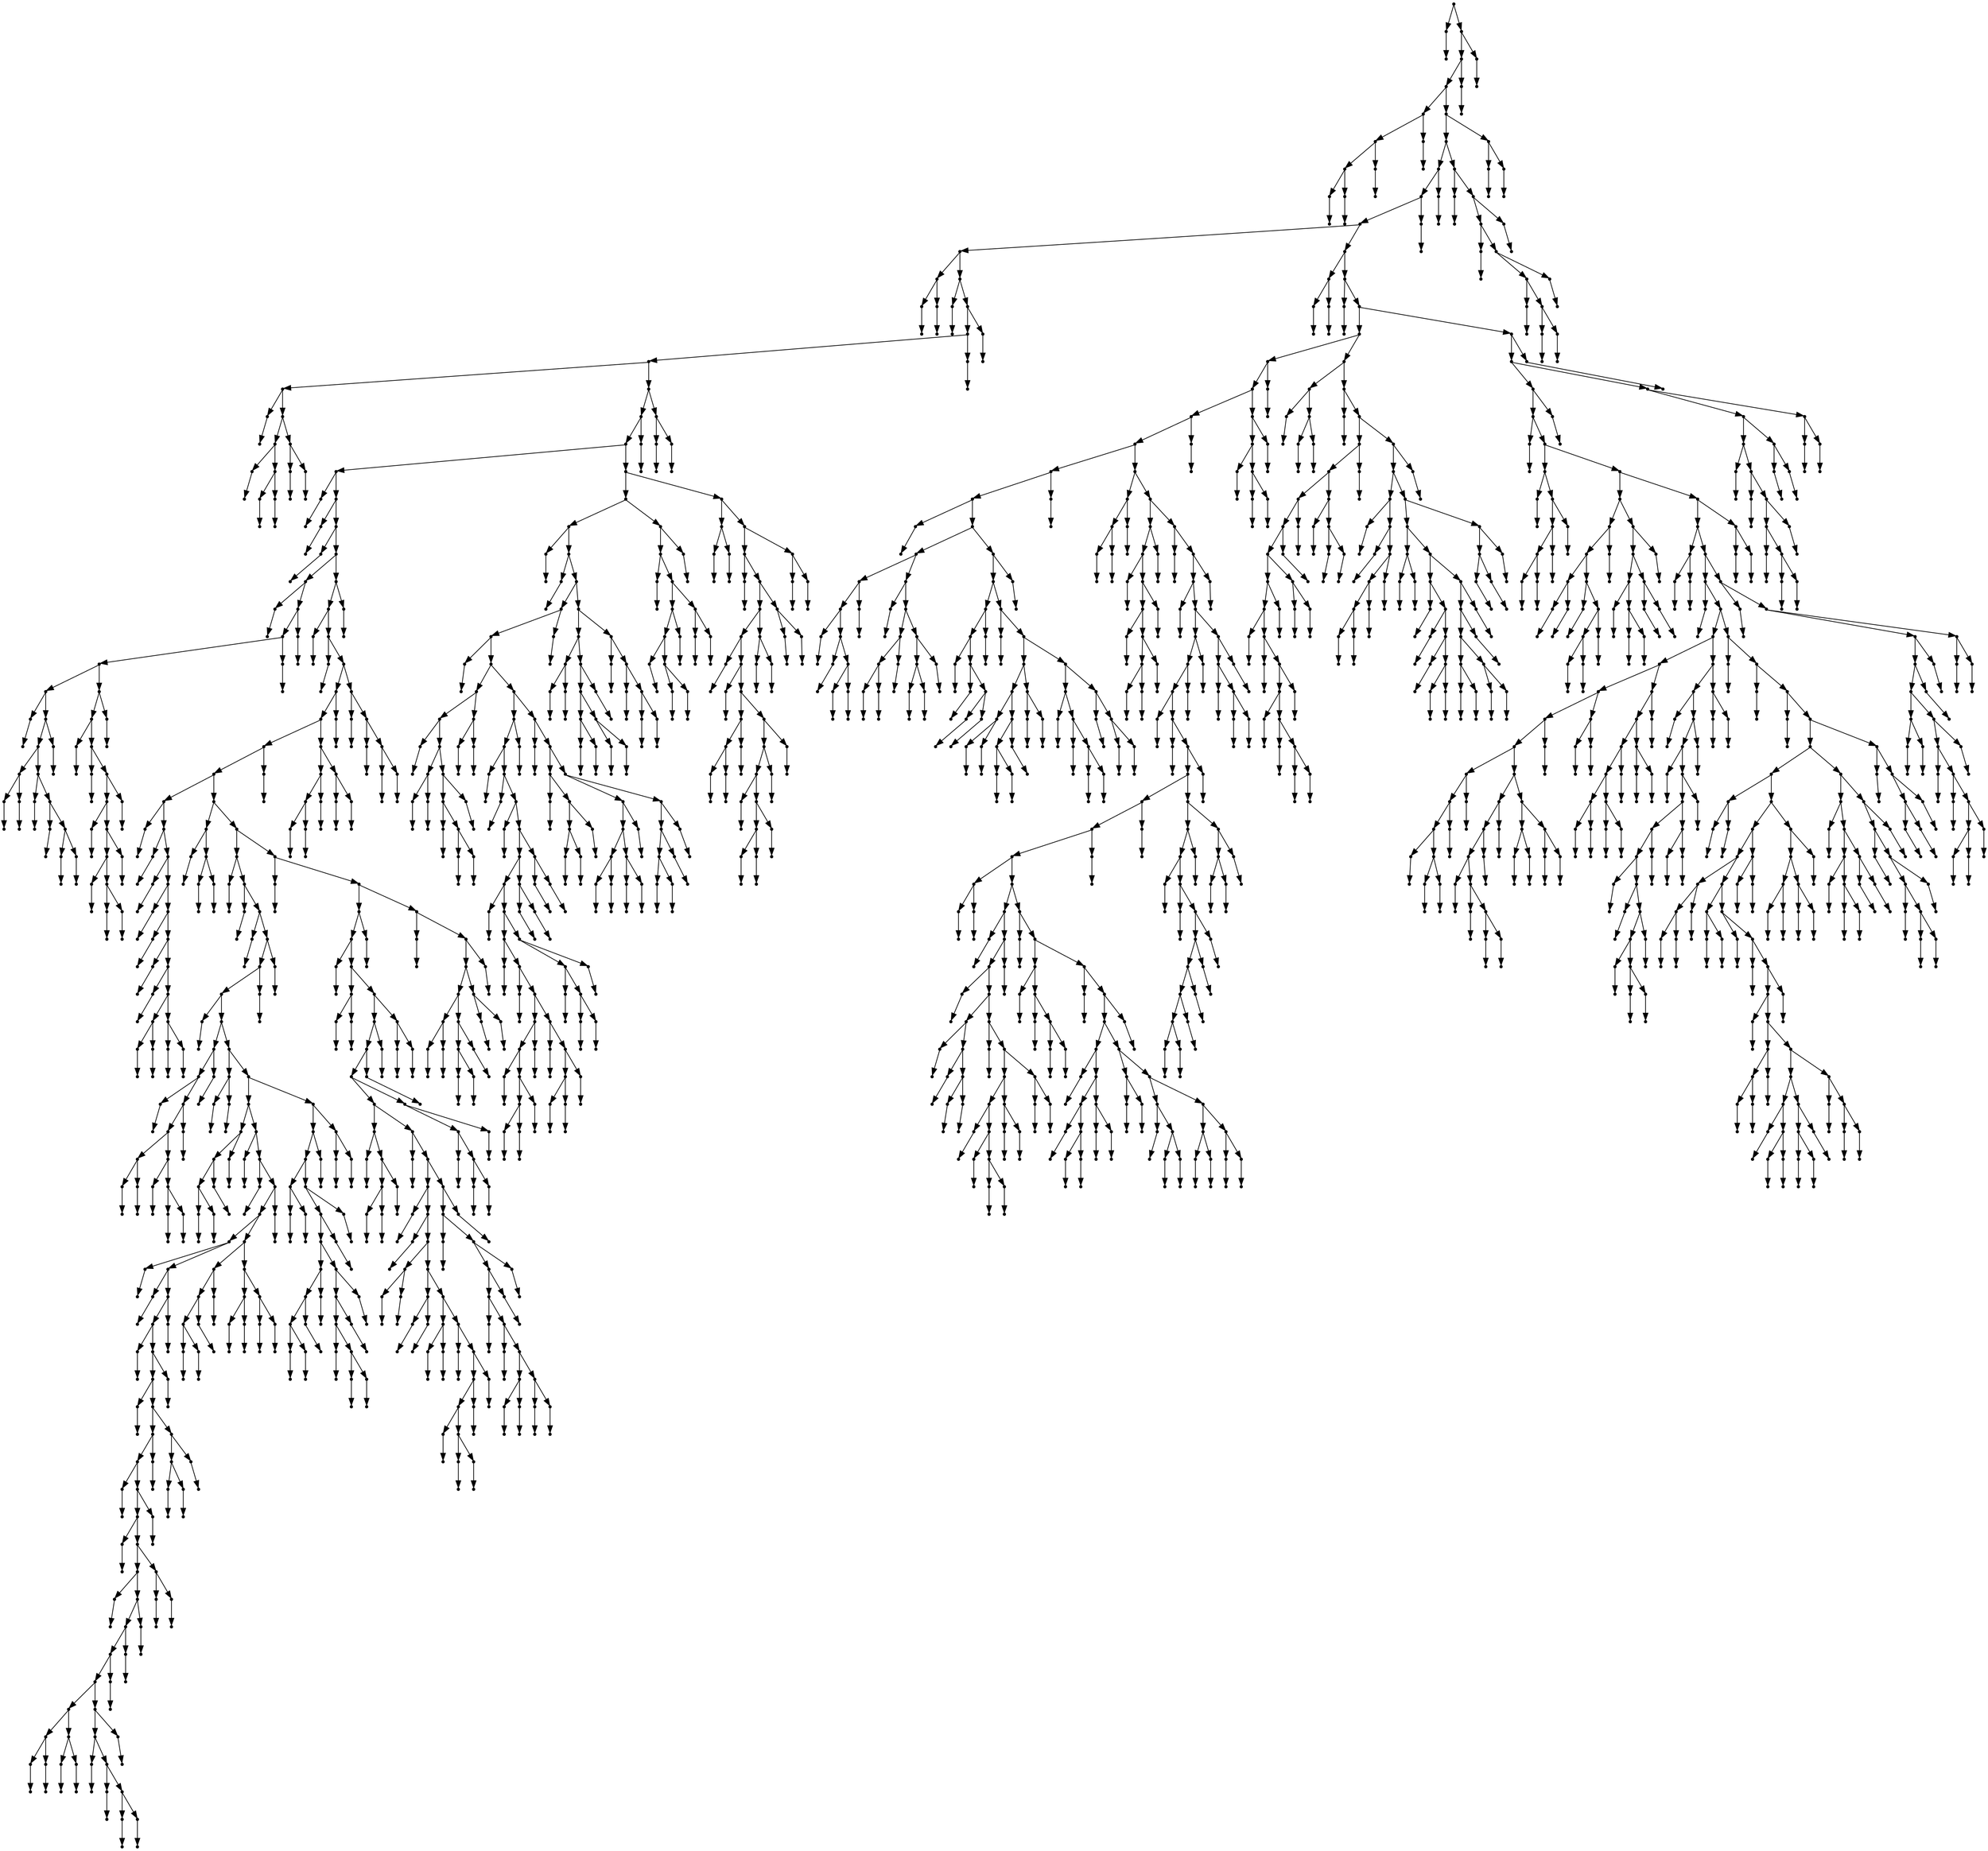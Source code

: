 digraph {
  1801 [shape=point];
  1 [shape=point];
  0 [shape=point];
  1800 [shape=point];
  1797 [shape=point];
  1794 [shape=point];
  12 [shape=point];
  9 [shape=point];
  6 [shape=point];
  3 [shape=point];
  2 [shape=point];
  5 [shape=point];
  4 [shape=point];
  8 [shape=point];
  7 [shape=point];
  11 [shape=point];
  10 [shape=point];
  1793 [shape=point];
  1787 [shape=point];
  1766 [shape=point];
  1763 [shape=point];
  1760 [shape=point];
  854 [shape=point];
  17 [shape=point];
  14 [shape=point];
  13 [shape=point];
  16 [shape=point];
  15 [shape=point];
  853 [shape=point];
  19 [shape=point];
  18 [shape=point];
  852 [shape=point];
  849 [shape=point];
  846 [shape=point];
  36 [shape=point];
  21 [shape=point];
  20 [shape=point];
  35 [shape=point];
  29 [shape=point];
  23 [shape=point];
  22 [shape=point];
  28 [shape=point];
  25 [shape=point];
  24 [shape=point];
  27 [shape=point];
  26 [shape=point];
  34 [shape=point];
  31 [shape=point];
  30 [shape=point];
  33 [shape=point];
  32 [shape=point];
  845 [shape=point];
  839 [shape=point];
  836 [shape=point];
  566 [shape=point];
  38 [shape=point];
  37 [shape=point];
  565 [shape=point];
  40 [shape=point];
  39 [shape=point];
  564 [shape=point];
  42 [shape=point];
  41 [shape=point];
  563 [shape=point];
  101 [shape=point];
  44 [shape=point];
  43 [shape=point];
  100 [shape=point];
  97 [shape=point];
  94 [shape=point];
  67 [shape=point];
  46 [shape=point];
  45 [shape=point];
  66 [shape=point];
  63 [shape=point];
  51 [shape=point];
  48 [shape=point];
  47 [shape=point];
  50 [shape=point];
  49 [shape=point];
  62 [shape=point];
  53 [shape=point];
  52 [shape=point];
  61 [shape=point];
  55 [shape=point];
  54 [shape=point];
  60 [shape=point];
  57 [shape=point];
  56 [shape=point];
  59 [shape=point];
  58 [shape=point];
  65 [shape=point];
  64 [shape=point];
  93 [shape=point];
  90 [shape=point];
  69 [shape=point];
  68 [shape=point];
  89 [shape=point];
  71 [shape=point];
  70 [shape=point];
  88 [shape=point];
  85 [shape=point];
  73 [shape=point];
  72 [shape=point];
  84 [shape=point];
  81 [shape=point];
  75 [shape=point];
  74 [shape=point];
  80 [shape=point];
  77 [shape=point];
  76 [shape=point];
  79 [shape=point];
  78 [shape=point];
  83 [shape=point];
  82 [shape=point];
  87 [shape=point];
  86 [shape=point];
  92 [shape=point];
  91 [shape=point];
  96 [shape=point];
  95 [shape=point];
  99 [shape=point];
  98 [shape=point];
  562 [shape=point];
  559 [shape=point];
  103 [shape=point];
  102 [shape=point];
  558 [shape=point];
  105 [shape=point];
  104 [shape=point];
  557 [shape=point];
  545 [shape=point];
  542 [shape=point];
  527 [shape=point];
  524 [shape=point];
  137 [shape=point];
  107 [shape=point];
  106 [shape=point];
  136 [shape=point];
  109 [shape=point];
  108 [shape=point];
  135 [shape=point];
  111 [shape=point];
  110 [shape=point];
  134 [shape=point];
  113 [shape=point];
  112 [shape=point];
  133 [shape=point];
  115 [shape=point];
  114 [shape=point];
  132 [shape=point];
  117 [shape=point];
  116 [shape=point];
  131 [shape=point];
  119 [shape=point];
  118 [shape=point];
  130 [shape=point];
  124 [shape=point];
  121 [shape=point];
  120 [shape=point];
  123 [shape=point];
  122 [shape=point];
  129 [shape=point];
  126 [shape=point];
  125 [shape=point];
  128 [shape=point];
  127 [shape=point];
  523 [shape=point];
  145 [shape=point];
  139 [shape=point];
  138 [shape=point];
  144 [shape=point];
  141 [shape=point];
  140 [shape=point];
  143 [shape=point];
  142 [shape=point];
  522 [shape=point];
  369 [shape=point];
  147 [shape=point];
  146 [shape=point];
  368 [shape=point];
  149 [shape=point];
  148 [shape=point];
  367 [shape=point];
  151 [shape=point];
  150 [shape=point];
  366 [shape=point];
  363 [shape=point];
  360 [shape=point];
  153 [shape=point];
  152 [shape=point];
  359 [shape=point];
  176 [shape=point];
  173 [shape=point];
  155 [shape=point];
  154 [shape=point];
  172 [shape=point];
  169 [shape=point];
  160 [shape=point];
  157 [shape=point];
  156 [shape=point];
  159 [shape=point];
  158 [shape=point];
  168 [shape=point];
  162 [shape=point];
  161 [shape=point];
  167 [shape=point];
  164 [shape=point];
  163 [shape=point];
  166 [shape=point];
  165 [shape=point];
  171 [shape=point];
  170 [shape=point];
  175 [shape=point];
  174 [shape=point];
  358 [shape=point];
  181 [shape=point];
  178 [shape=point];
  177 [shape=point];
  180 [shape=point];
  179 [shape=point];
  357 [shape=point];
  309 [shape=point];
  192 [shape=point];
  189 [shape=point];
  186 [shape=point];
  183 [shape=point];
  182 [shape=point];
  185 [shape=point];
  184 [shape=point];
  188 [shape=point];
  187 [shape=point];
  191 [shape=point];
  190 [shape=point];
  308 [shape=point];
  194 [shape=point];
  193 [shape=point];
  307 [shape=point];
  196 [shape=point];
  195 [shape=point];
  306 [shape=point];
  303 [shape=point];
  279 [shape=point];
  198 [shape=point];
  197 [shape=point];
  278 [shape=point];
  200 [shape=point];
  199 [shape=point];
  277 [shape=point];
  274 [shape=point];
  202 [shape=point];
  201 [shape=point];
  273 [shape=point];
  270 [shape=point];
  204 [shape=point];
  203 [shape=point];
  269 [shape=point];
  260 [shape=point];
  257 [shape=point];
  206 [shape=point];
  205 [shape=point];
  256 [shape=point];
  253 [shape=point];
  208 [shape=point];
  207 [shape=point];
  252 [shape=point];
  246 [shape=point];
  210 [shape=point];
  209 [shape=point];
  245 [shape=point];
  242 [shape=point];
  239 [shape=point];
  236 [shape=point];
  221 [shape=point];
  215 [shape=point];
  212 [shape=point];
  211 [shape=point];
  214 [shape=point];
  213 [shape=point];
  220 [shape=point];
  217 [shape=point];
  216 [shape=point];
  219 [shape=point];
  218 [shape=point];
  235 [shape=point];
  232 [shape=point];
  223 [shape=point];
  222 [shape=point];
  231 [shape=point];
  225 [shape=point];
  224 [shape=point];
  230 [shape=point];
  227 [shape=point];
  226 [shape=point];
  229 [shape=point];
  228 [shape=point];
  234 [shape=point];
  233 [shape=point];
  238 [shape=point];
  237 [shape=point];
  241 [shape=point];
  240 [shape=point];
  244 [shape=point];
  243 [shape=point];
  251 [shape=point];
  248 [shape=point];
  247 [shape=point];
  250 [shape=point];
  249 [shape=point];
  255 [shape=point];
  254 [shape=point];
  259 [shape=point];
  258 [shape=point];
  268 [shape=point];
  265 [shape=point];
  262 [shape=point];
  261 [shape=point];
  264 [shape=point];
  263 [shape=point];
  267 [shape=point];
  266 [shape=point];
  272 [shape=point];
  271 [shape=point];
  276 [shape=point];
  275 [shape=point];
  302 [shape=point];
  290 [shape=point];
  287 [shape=point];
  284 [shape=point];
  281 [shape=point];
  280 [shape=point];
  283 [shape=point];
  282 [shape=point];
  286 [shape=point];
  285 [shape=point];
  289 [shape=point];
  288 [shape=point];
  301 [shape=point];
  295 [shape=point];
  292 [shape=point];
  291 [shape=point];
  294 [shape=point];
  293 [shape=point];
  300 [shape=point];
  297 [shape=point];
  296 [shape=point];
  299 [shape=point];
  298 [shape=point];
  305 [shape=point];
  304 [shape=point];
  356 [shape=point];
  350 [shape=point];
  347 [shape=point];
  314 [shape=point];
  311 [shape=point];
  310 [shape=point];
  313 [shape=point];
  312 [shape=point];
  346 [shape=point];
  343 [shape=point];
  340 [shape=point];
  325 [shape=point];
  322 [shape=point];
  319 [shape=point];
  316 [shape=point];
  315 [shape=point];
  318 [shape=point];
  317 [shape=point];
  321 [shape=point];
  320 [shape=point];
  324 [shape=point];
  323 [shape=point];
  339 [shape=point];
  336 [shape=point];
  333 [shape=point];
  327 [shape=point];
  326 [shape=point];
  332 [shape=point];
  329 [shape=point];
  328 [shape=point];
  331 [shape=point];
  330 [shape=point];
  335 [shape=point];
  334 [shape=point];
  338 [shape=point];
  337 [shape=point];
  342 [shape=point];
  341 [shape=point];
  345 [shape=point];
  344 [shape=point];
  349 [shape=point];
  348 [shape=point];
  355 [shape=point];
  352 [shape=point];
  351 [shape=point];
  354 [shape=point];
  353 [shape=point];
  362 [shape=point];
  361 [shape=point];
  365 [shape=point];
  364 [shape=point];
  521 [shape=point];
  371 [shape=point];
  370 [shape=point];
  520 [shape=point];
  493 [shape=point];
  490 [shape=point];
  373 [shape=point];
  372 [shape=point];
  489 [shape=point];
  378 [shape=point];
  375 [shape=point];
  374 [shape=point];
  377 [shape=point];
  376 [shape=point];
  488 [shape=point];
  482 [shape=point];
  479 [shape=point];
  476 [shape=point];
  464 [shape=point];
  389 [shape=point];
  380 [shape=point];
  379 [shape=point];
  388 [shape=point];
  385 [shape=point];
  382 [shape=point];
  381 [shape=point];
  384 [shape=point];
  383 [shape=point];
  387 [shape=point];
  386 [shape=point];
  463 [shape=point];
  391 [shape=point];
  390 [shape=point];
  462 [shape=point];
  432 [shape=point];
  393 [shape=point];
  392 [shape=point];
  431 [shape=point];
  395 [shape=point];
  394 [shape=point];
  430 [shape=point];
  400 [shape=point];
  397 [shape=point];
  396 [shape=point];
  399 [shape=point];
  398 [shape=point];
  429 [shape=point];
  405 [shape=point];
  402 [shape=point];
  401 [shape=point];
  404 [shape=point];
  403 [shape=point];
  428 [shape=point];
  410 [shape=point];
  407 [shape=point];
  406 [shape=point];
  409 [shape=point];
  408 [shape=point];
  427 [shape=point];
  412 [shape=point];
  411 [shape=point];
  426 [shape=point];
  423 [shape=point];
  420 [shape=point];
  414 [shape=point];
  413 [shape=point];
  419 [shape=point];
  416 [shape=point];
  415 [shape=point];
  418 [shape=point];
  417 [shape=point];
  422 [shape=point];
  421 [shape=point];
  425 [shape=point];
  424 [shape=point];
  461 [shape=point];
  458 [shape=point];
  434 [shape=point];
  433 [shape=point];
  457 [shape=point];
  454 [shape=point];
  451 [shape=point];
  436 [shape=point];
  435 [shape=point];
  450 [shape=point];
  438 [shape=point];
  437 [shape=point];
  449 [shape=point];
  443 [shape=point];
  440 [shape=point];
  439 [shape=point];
  442 [shape=point];
  441 [shape=point];
  448 [shape=point];
  445 [shape=point];
  444 [shape=point];
  447 [shape=point];
  446 [shape=point];
  453 [shape=point];
  452 [shape=point];
  456 [shape=point];
  455 [shape=point];
  460 [shape=point];
  459 [shape=point];
  475 [shape=point];
  472 [shape=point];
  466 [shape=point];
  465 [shape=point];
  471 [shape=point];
  468 [shape=point];
  467 [shape=point];
  470 [shape=point];
  469 [shape=point];
  474 [shape=point];
  473 [shape=point];
  478 [shape=point];
  477 [shape=point];
  481 [shape=point];
  480 [shape=point];
  487 [shape=point];
  484 [shape=point];
  483 [shape=point];
  486 [shape=point];
  485 [shape=point];
  492 [shape=point];
  491 [shape=point];
  519 [shape=point];
  495 [shape=point];
  494 [shape=point];
  518 [shape=point];
  515 [shape=point];
  509 [shape=point];
  500 [shape=point];
  497 [shape=point];
  496 [shape=point];
  499 [shape=point];
  498 [shape=point];
  508 [shape=point];
  505 [shape=point];
  502 [shape=point];
  501 [shape=point];
  504 [shape=point];
  503 [shape=point];
  507 [shape=point];
  506 [shape=point];
  514 [shape=point];
  511 [shape=point];
  510 [shape=point];
  513 [shape=point];
  512 [shape=point];
  517 [shape=point];
  516 [shape=point];
  526 [shape=point];
  525 [shape=point];
  541 [shape=point];
  535 [shape=point];
  532 [shape=point];
  529 [shape=point];
  528 [shape=point];
  531 [shape=point];
  530 [shape=point];
  534 [shape=point];
  533 [shape=point];
  540 [shape=point];
  537 [shape=point];
  536 [shape=point];
  539 [shape=point];
  538 [shape=point];
  544 [shape=point];
  543 [shape=point];
  556 [shape=point];
  547 [shape=point];
  546 [shape=point];
  555 [shape=point];
  549 [shape=point];
  548 [shape=point];
  554 [shape=point];
  551 [shape=point];
  550 [shape=point];
  553 [shape=point];
  552 [shape=point];
  561 [shape=point];
  560 [shape=point];
  835 [shape=point];
  775 [shape=point];
  751 [shape=point];
  568 [shape=point];
  567 [shape=point];
  750 [shape=point];
  570 [shape=point];
  569 [shape=point];
  749 [shape=point];
  716 [shape=point];
  713 [shape=point];
  572 [shape=point];
  571 [shape=point];
  712 [shape=point];
  598 [shape=point];
  592 [shape=point];
  574 [shape=point];
  573 [shape=point];
  591 [shape=point];
  579 [shape=point];
  576 [shape=point];
  575 [shape=point];
  578 [shape=point];
  577 [shape=point];
  590 [shape=point];
  587 [shape=point];
  581 [shape=point];
  580 [shape=point];
  586 [shape=point];
  583 [shape=point];
  582 [shape=point];
  585 [shape=point];
  584 [shape=point];
  589 [shape=point];
  588 [shape=point];
  597 [shape=point];
  594 [shape=point];
  593 [shape=point];
  596 [shape=point];
  595 [shape=point];
  711 [shape=point];
  669 [shape=point];
  666 [shape=point];
  600 [shape=point];
  599 [shape=point];
  665 [shape=point];
  602 [shape=point];
  601 [shape=point];
  664 [shape=point];
  604 [shape=point];
  603 [shape=point];
  663 [shape=point];
  657 [shape=point];
  651 [shape=point];
  606 [shape=point];
  605 [shape=point];
  650 [shape=point];
  638 [shape=point];
  608 [shape=point];
  607 [shape=point];
  637 [shape=point];
  610 [shape=point];
  609 [shape=point];
  636 [shape=point];
  624 [shape=point];
  621 [shape=point];
  612 [shape=point];
  611 [shape=point];
  620 [shape=point];
  617 [shape=point];
  614 [shape=point];
  613 [shape=point];
  616 [shape=point];
  615 [shape=point];
  619 [shape=point];
  618 [shape=point];
  623 [shape=point];
  622 [shape=point];
  635 [shape=point];
  626 [shape=point];
  625 [shape=point];
  634 [shape=point];
  631 [shape=point];
  628 [shape=point];
  627 [shape=point];
  630 [shape=point];
  629 [shape=point];
  633 [shape=point];
  632 [shape=point];
  649 [shape=point];
  646 [shape=point];
  640 [shape=point];
  639 [shape=point];
  645 [shape=point];
  642 [shape=point];
  641 [shape=point];
  644 [shape=point];
  643 [shape=point];
  648 [shape=point];
  647 [shape=point];
  656 [shape=point];
  653 [shape=point];
  652 [shape=point];
  655 [shape=point];
  654 [shape=point];
  662 [shape=point];
  659 [shape=point];
  658 [shape=point];
  661 [shape=point];
  660 [shape=point];
  668 [shape=point];
  667 [shape=point];
  710 [shape=point];
  671 [shape=point];
  670 [shape=point];
  709 [shape=point];
  682 [shape=point];
  673 [shape=point];
  672 [shape=point];
  681 [shape=point];
  678 [shape=point];
  675 [shape=point];
  674 [shape=point];
  677 [shape=point];
  676 [shape=point];
  680 [shape=point];
  679 [shape=point];
  708 [shape=point];
  696 [shape=point];
  693 [shape=point];
  687 [shape=point];
  684 [shape=point];
  683 [shape=point];
  686 [shape=point];
  685 [shape=point];
  692 [shape=point];
  689 [shape=point];
  688 [shape=point];
  691 [shape=point];
  690 [shape=point];
  695 [shape=point];
  694 [shape=point];
  707 [shape=point];
  704 [shape=point];
  701 [shape=point];
  698 [shape=point];
  697 [shape=point];
  700 [shape=point];
  699 [shape=point];
  703 [shape=point];
  702 [shape=point];
  706 [shape=point];
  705 [shape=point];
  715 [shape=point];
  714 [shape=point];
  748 [shape=point];
  736 [shape=point];
  721 [shape=point];
  718 [shape=point];
  717 [shape=point];
  720 [shape=point];
  719 [shape=point];
  735 [shape=point];
  732 [shape=point];
  726 [shape=point];
  723 [shape=point];
  722 [shape=point];
  725 [shape=point];
  724 [shape=point];
  731 [shape=point];
  728 [shape=point];
  727 [shape=point];
  730 [shape=point];
  729 [shape=point];
  734 [shape=point];
  733 [shape=point];
  747 [shape=point];
  738 [shape=point];
  737 [shape=point];
  746 [shape=point];
  740 [shape=point];
  739 [shape=point];
  745 [shape=point];
  742 [shape=point];
  741 [shape=point];
  744 [shape=point];
  743 [shape=point];
  774 [shape=point];
  771 [shape=point];
  753 [shape=point];
  752 [shape=point];
  770 [shape=point];
  764 [shape=point];
  761 [shape=point];
  755 [shape=point];
  754 [shape=point];
  760 [shape=point];
  757 [shape=point];
  756 [shape=point];
  759 [shape=point];
  758 [shape=point];
  763 [shape=point];
  762 [shape=point];
  769 [shape=point];
  766 [shape=point];
  765 [shape=point];
  768 [shape=point];
  767 [shape=point];
  773 [shape=point];
  772 [shape=point];
  834 [shape=point];
  780 [shape=point];
  777 [shape=point];
  776 [shape=point];
  779 [shape=point];
  778 [shape=point];
  833 [shape=point];
  827 [shape=point];
  782 [shape=point];
  781 [shape=point];
  826 [shape=point];
  820 [shape=point];
  814 [shape=point];
  784 [shape=point];
  783 [shape=point];
  813 [shape=point];
  786 [shape=point];
  785 [shape=point];
  812 [shape=point];
  794 [shape=point];
  791 [shape=point];
  788 [shape=point];
  787 [shape=point];
  790 [shape=point];
  789 [shape=point];
  793 [shape=point];
  792 [shape=point];
  811 [shape=point];
  808 [shape=point];
  805 [shape=point];
  796 [shape=point];
  795 [shape=point];
  804 [shape=point];
  801 [shape=point];
  798 [shape=point];
  797 [shape=point];
  800 [shape=point];
  799 [shape=point];
  803 [shape=point];
  802 [shape=point];
  807 [shape=point];
  806 [shape=point];
  810 [shape=point];
  809 [shape=point];
  819 [shape=point];
  816 [shape=point];
  815 [shape=point];
  818 [shape=point];
  817 [shape=point];
  825 [shape=point];
  822 [shape=point];
  821 [shape=point];
  824 [shape=point];
  823 [shape=point];
  832 [shape=point];
  829 [shape=point];
  828 [shape=point];
  831 [shape=point];
  830 [shape=point];
  838 [shape=point];
  837 [shape=point];
  844 [shape=point];
  841 [shape=point];
  840 [shape=point];
  843 [shape=point];
  842 [shape=point];
  848 [shape=point];
  847 [shape=point];
  851 [shape=point];
  850 [shape=point];
  1759 [shape=point];
  859 [shape=point];
  856 [shape=point];
  855 [shape=point];
  858 [shape=point];
  857 [shape=point];
  1758 [shape=point];
  861 [shape=point];
  860 [shape=point];
  1757 [shape=point];
  1340 [shape=point];
  1211 [shape=point];
  1208 [shape=point];
  1196 [shape=point];
  1193 [shape=point];
  965 [shape=point];
  962 [shape=point];
  863 [shape=point];
  862 [shape=point];
  961 [shape=point];
  898 [shape=point];
  877 [shape=point];
  874 [shape=point];
  865 [shape=point];
  864 [shape=point];
  873 [shape=point];
  867 [shape=point];
  866 [shape=point];
  872 [shape=point];
  869 [shape=point];
  868 [shape=point];
  871 [shape=point];
  870 [shape=point];
  876 [shape=point];
  875 [shape=point];
  897 [shape=point];
  879 [shape=point];
  878 [shape=point];
  896 [shape=point];
  887 [shape=point];
  884 [shape=point];
  881 [shape=point];
  880 [shape=point];
  883 [shape=point];
  882 [shape=point];
  886 [shape=point];
  885 [shape=point];
  895 [shape=point];
  892 [shape=point];
  889 [shape=point];
  888 [shape=point];
  891 [shape=point];
  890 [shape=point];
  894 [shape=point];
  893 [shape=point];
  960 [shape=point];
  957 [shape=point];
  912 [shape=point];
  909 [shape=point];
  900 [shape=point];
  899 [shape=point];
  908 [shape=point];
  902 [shape=point];
  901 [shape=point];
  907 [shape=point];
  904 [shape=point];
  903 [shape=point];
  906 [shape=point];
  905 [shape=point];
  911 [shape=point];
  910 [shape=point];
  956 [shape=point];
  914 [shape=point];
  913 [shape=point];
  955 [shape=point];
  934 [shape=point];
  928 [shape=point];
  919 [shape=point];
  916 [shape=point];
  915 [shape=point];
  918 [shape=point];
  917 [shape=point];
  927 [shape=point];
  924 [shape=point];
  921 [shape=point];
  920 [shape=point];
  923 [shape=point];
  922 [shape=point];
  926 [shape=point];
  925 [shape=point];
  933 [shape=point];
  930 [shape=point];
  929 [shape=point];
  932 [shape=point];
  931 [shape=point];
  954 [shape=point];
  945 [shape=point];
  936 [shape=point];
  935 [shape=point];
  944 [shape=point];
  938 [shape=point];
  937 [shape=point];
  943 [shape=point];
  940 [shape=point];
  939 [shape=point];
  942 [shape=point];
  941 [shape=point];
  953 [shape=point];
  947 [shape=point];
  946 [shape=point];
  952 [shape=point];
  949 [shape=point];
  948 [shape=point];
  951 [shape=point];
  950 [shape=point];
  959 [shape=point];
  958 [shape=point];
  964 [shape=point];
  963 [shape=point];
  1192 [shape=point];
  973 [shape=point];
  970 [shape=point];
  967 [shape=point];
  966 [shape=point];
  969 [shape=point];
  968 [shape=point];
  972 [shape=point];
  971 [shape=point];
  1191 [shape=point];
  993 [shape=point];
  990 [shape=point];
  975 [shape=point];
  974 [shape=point];
  989 [shape=point];
  986 [shape=point];
  977 [shape=point];
  976 [shape=point];
  985 [shape=point];
  982 [shape=point];
  979 [shape=point];
  978 [shape=point];
  981 [shape=point];
  980 [shape=point];
  984 [shape=point];
  983 [shape=point];
  988 [shape=point];
  987 [shape=point];
  992 [shape=point];
  991 [shape=point];
  1190 [shape=point];
  995 [shape=point];
  994 [shape=point];
  1189 [shape=point];
  1186 [shape=point];
  997 [shape=point];
  996 [shape=point];
  1185 [shape=point];
  1173 [shape=point];
  1170 [shape=point];
  1167 [shape=point];
  999 [shape=point];
  998 [shape=point];
  1166 [shape=point];
  1001 [shape=point];
  1000 [shape=point];
  1165 [shape=point];
  1162 [shape=point];
  1126 [shape=point];
  1123 [shape=point];
  1120 [shape=point];
  1006 [shape=point];
  1003 [shape=point];
  1002 [shape=point];
  1005 [shape=point];
  1004 [shape=point];
  1119 [shape=point];
  1053 [shape=point];
  1008 [shape=point];
  1007 [shape=point];
  1052 [shape=point];
  1049 [shape=point];
  1010 [shape=point];
  1009 [shape=point];
  1048 [shape=point];
  1021 [shape=point];
  1012 [shape=point];
  1011 [shape=point];
  1020 [shape=point];
  1014 [shape=point];
  1013 [shape=point];
  1019 [shape=point];
  1016 [shape=point];
  1015 [shape=point];
  1018 [shape=point];
  1017 [shape=point];
  1047 [shape=point];
  1023 [shape=point];
  1022 [shape=point];
  1046 [shape=point];
  1040 [shape=point];
  1034 [shape=point];
  1025 [shape=point];
  1024 [shape=point];
  1033 [shape=point];
  1027 [shape=point];
  1026 [shape=point];
  1032 [shape=point];
  1029 [shape=point];
  1028 [shape=point];
  1031 [shape=point];
  1030 [shape=point];
  1039 [shape=point];
  1036 [shape=point];
  1035 [shape=point];
  1038 [shape=point];
  1037 [shape=point];
  1045 [shape=point];
  1042 [shape=point];
  1041 [shape=point];
  1044 [shape=point];
  1043 [shape=point];
  1051 [shape=point];
  1050 [shape=point];
  1118 [shape=point];
  1055 [shape=point];
  1054 [shape=point];
  1117 [shape=point];
  1066 [shape=point];
  1057 [shape=point];
  1056 [shape=point];
  1065 [shape=point];
  1059 [shape=point];
  1058 [shape=point];
  1064 [shape=point];
  1061 [shape=point];
  1060 [shape=point];
  1063 [shape=point];
  1062 [shape=point];
  1116 [shape=point];
  1068 [shape=point];
  1067 [shape=point];
  1115 [shape=point];
  1112 [shape=point];
  1085 [shape=point];
  1070 [shape=point];
  1069 [shape=point];
  1084 [shape=point];
  1078 [shape=point];
  1072 [shape=point];
  1071 [shape=point];
  1077 [shape=point];
  1074 [shape=point];
  1073 [shape=point];
  1076 [shape=point];
  1075 [shape=point];
  1083 [shape=point];
  1080 [shape=point];
  1079 [shape=point];
  1082 [shape=point];
  1081 [shape=point];
  1111 [shape=point];
  1090 [shape=point];
  1087 [shape=point];
  1086 [shape=point];
  1089 [shape=point];
  1088 [shape=point];
  1110 [shape=point];
  1098 [shape=point];
  1092 [shape=point];
  1091 [shape=point];
  1097 [shape=point];
  1094 [shape=point];
  1093 [shape=point];
  1096 [shape=point];
  1095 [shape=point];
  1109 [shape=point];
  1103 [shape=point];
  1100 [shape=point];
  1099 [shape=point];
  1102 [shape=point];
  1101 [shape=point];
  1108 [shape=point];
  1105 [shape=point];
  1104 [shape=point];
  1107 [shape=point];
  1106 [shape=point];
  1114 [shape=point];
  1113 [shape=point];
  1122 [shape=point];
  1121 [shape=point];
  1125 [shape=point];
  1124 [shape=point];
  1161 [shape=point];
  1152 [shape=point];
  1149 [shape=point];
  1128 [shape=point];
  1127 [shape=point];
  1148 [shape=point];
  1130 [shape=point];
  1129 [shape=point];
  1147 [shape=point];
  1144 [shape=point];
  1141 [shape=point];
  1138 [shape=point];
  1135 [shape=point];
  1132 [shape=point];
  1131 [shape=point];
  1134 [shape=point];
  1133 [shape=point];
  1137 [shape=point];
  1136 [shape=point];
  1140 [shape=point];
  1139 [shape=point];
  1143 [shape=point];
  1142 [shape=point];
  1146 [shape=point];
  1145 [shape=point];
  1151 [shape=point];
  1150 [shape=point];
  1160 [shape=point];
  1157 [shape=point];
  1154 [shape=point];
  1153 [shape=point];
  1156 [shape=point];
  1155 [shape=point];
  1159 [shape=point];
  1158 [shape=point];
  1164 [shape=point];
  1163 [shape=point];
  1169 [shape=point];
  1168 [shape=point];
  1172 [shape=point];
  1171 [shape=point];
  1184 [shape=point];
  1181 [shape=point];
  1175 [shape=point];
  1174 [shape=point];
  1180 [shape=point];
  1177 [shape=point];
  1176 [shape=point];
  1179 [shape=point];
  1178 [shape=point];
  1183 [shape=point];
  1182 [shape=point];
  1188 [shape=point];
  1187 [shape=point];
  1195 [shape=point];
  1194 [shape=point];
  1207 [shape=point];
  1204 [shape=point];
  1198 [shape=point];
  1197 [shape=point];
  1203 [shape=point];
  1200 [shape=point];
  1199 [shape=point];
  1202 [shape=point];
  1201 [shape=point];
  1206 [shape=point];
  1205 [shape=point];
  1210 [shape=point];
  1209 [shape=point];
  1339 [shape=point];
  1219 [shape=point];
  1213 [shape=point];
  1212 [shape=point];
  1218 [shape=point];
  1215 [shape=point];
  1214 [shape=point];
  1217 [shape=point];
  1216 [shape=point];
  1338 [shape=point];
  1221 [shape=point];
  1220 [shape=point];
  1337 [shape=point];
  1268 [shape=point];
  1265 [shape=point];
  1256 [shape=point];
  1253 [shape=point];
  1250 [shape=point];
  1244 [shape=point];
  1241 [shape=point];
  1223 [shape=point];
  1222 [shape=point];
  1240 [shape=point];
  1225 [shape=point];
  1224 [shape=point];
  1239 [shape=point];
  1236 [shape=point];
  1227 [shape=point];
  1226 [shape=point];
  1235 [shape=point];
  1229 [shape=point];
  1228 [shape=point];
  1234 [shape=point];
  1231 [shape=point];
  1230 [shape=point];
  1233 [shape=point];
  1232 [shape=point];
  1238 [shape=point];
  1237 [shape=point];
  1243 [shape=point];
  1242 [shape=point];
  1249 [shape=point];
  1246 [shape=point];
  1245 [shape=point];
  1248 [shape=point];
  1247 [shape=point];
  1252 [shape=point];
  1251 [shape=point];
  1255 [shape=point];
  1254 [shape=point];
  1264 [shape=point];
  1258 [shape=point];
  1257 [shape=point];
  1263 [shape=point];
  1260 [shape=point];
  1259 [shape=point];
  1262 [shape=point];
  1261 [shape=point];
  1267 [shape=point];
  1266 [shape=point];
  1336 [shape=point];
  1333 [shape=point];
  1285 [shape=point];
  1270 [shape=point];
  1269 [shape=point];
  1284 [shape=point];
  1272 [shape=point];
  1271 [shape=point];
  1283 [shape=point];
  1280 [shape=point];
  1277 [shape=point];
  1274 [shape=point];
  1273 [shape=point];
  1276 [shape=point];
  1275 [shape=point];
  1279 [shape=point];
  1278 [shape=point];
  1282 [shape=point];
  1281 [shape=point];
  1332 [shape=point];
  1323 [shape=point];
  1290 [shape=point];
  1287 [shape=point];
  1286 [shape=point];
  1289 [shape=point];
  1288 [shape=point];
  1322 [shape=point];
  1304 [shape=point];
  1292 [shape=point];
  1291 [shape=point];
  1303 [shape=point];
  1294 [shape=point];
  1293 [shape=point];
  1302 [shape=point];
  1296 [shape=point];
  1295 [shape=point];
  1301 [shape=point];
  1298 [shape=point];
  1297 [shape=point];
  1300 [shape=point];
  1299 [shape=point];
  1321 [shape=point];
  1318 [shape=point];
  1315 [shape=point];
  1309 [shape=point];
  1306 [shape=point];
  1305 [shape=point];
  1308 [shape=point];
  1307 [shape=point];
  1314 [shape=point];
  1311 [shape=point];
  1310 [shape=point];
  1313 [shape=point];
  1312 [shape=point];
  1317 [shape=point];
  1316 [shape=point];
  1320 [shape=point];
  1319 [shape=point];
  1331 [shape=point];
  1328 [shape=point];
  1325 [shape=point];
  1324 [shape=point];
  1327 [shape=point];
  1326 [shape=point];
  1330 [shape=point];
  1329 [shape=point];
  1335 [shape=point];
  1334 [shape=point];
  1756 [shape=point];
  1753 [shape=point];
  1723 [shape=point];
  1720 [shape=point];
  1342 [shape=point];
  1341 [shape=point];
  1719 [shape=point];
  1356 [shape=point];
  1344 [shape=point];
  1343 [shape=point];
  1355 [shape=point];
  1352 [shape=point];
  1349 [shape=point];
  1346 [shape=point];
  1345 [shape=point];
  1348 [shape=point];
  1347 [shape=point];
  1351 [shape=point];
  1350 [shape=point];
  1354 [shape=point];
  1353 [shape=point];
  1718 [shape=point];
  1394 [shape=point];
  1376 [shape=point];
  1373 [shape=point];
  1361 [shape=point];
  1358 [shape=point];
  1357 [shape=point];
  1360 [shape=point];
  1359 [shape=point];
  1372 [shape=point];
  1363 [shape=point];
  1362 [shape=point];
  1371 [shape=point];
  1368 [shape=point];
  1365 [shape=point];
  1364 [shape=point];
  1367 [shape=point];
  1366 [shape=point];
  1370 [shape=point];
  1369 [shape=point];
  1375 [shape=point];
  1374 [shape=point];
  1393 [shape=point];
  1390 [shape=point];
  1384 [shape=point];
  1378 [shape=point];
  1377 [shape=point];
  1383 [shape=point];
  1380 [shape=point];
  1379 [shape=point];
  1382 [shape=point];
  1381 [shape=point];
  1389 [shape=point];
  1386 [shape=point];
  1385 [shape=point];
  1388 [shape=point];
  1387 [shape=point];
  1392 [shape=point];
  1391 [shape=point];
  1717 [shape=point];
  1711 [shape=point];
  1399 [shape=point];
  1396 [shape=point];
  1395 [shape=point];
  1398 [shape=point];
  1397 [shape=point];
  1710 [shape=point];
  1671 [shape=point];
  1401 [shape=point];
  1400 [shape=point];
  1670 [shape=point];
  1523 [shape=point];
  1478 [shape=point];
  1454 [shape=point];
  1448 [shape=point];
  1445 [shape=point];
  1415 [shape=point];
  1412 [shape=point];
  1409 [shape=point];
  1403 [shape=point];
  1402 [shape=point];
  1408 [shape=point];
  1405 [shape=point];
  1404 [shape=point];
  1407 [shape=point];
  1406 [shape=point];
  1411 [shape=point];
  1410 [shape=point];
  1414 [shape=point];
  1413 [shape=point];
  1444 [shape=point];
  1432 [shape=point];
  1429 [shape=point];
  1426 [shape=point];
  1417 [shape=point];
  1416 [shape=point];
  1425 [shape=point];
  1419 [shape=point];
  1418 [shape=point];
  1424 [shape=point];
  1421 [shape=point];
  1420 [shape=point];
  1423 [shape=point];
  1422 [shape=point];
  1428 [shape=point];
  1427 [shape=point];
  1431 [shape=point];
  1430 [shape=point];
  1443 [shape=point];
  1437 [shape=point];
  1434 [shape=point];
  1433 [shape=point];
  1436 [shape=point];
  1435 [shape=point];
  1442 [shape=point];
  1439 [shape=point];
  1438 [shape=point];
  1441 [shape=point];
  1440 [shape=point];
  1447 [shape=point];
  1446 [shape=point];
  1453 [shape=point];
  1450 [shape=point];
  1449 [shape=point];
  1452 [shape=point];
  1451 [shape=point];
  1477 [shape=point];
  1474 [shape=point];
  1468 [shape=point];
  1465 [shape=point];
  1459 [shape=point];
  1456 [shape=point];
  1455 [shape=point];
  1458 [shape=point];
  1457 [shape=point];
  1464 [shape=point];
  1461 [shape=point];
  1460 [shape=point];
  1463 [shape=point];
  1462 [shape=point];
  1467 [shape=point];
  1466 [shape=point];
  1473 [shape=point];
  1470 [shape=point];
  1469 [shape=point];
  1472 [shape=point];
  1471 [shape=point];
  1476 [shape=point];
  1475 [shape=point];
  1522 [shape=point];
  1516 [shape=point];
  1480 [shape=point];
  1479 [shape=point];
  1515 [shape=point];
  1512 [shape=point];
  1482 [shape=point];
  1481 [shape=point];
  1511 [shape=point];
  1508 [shape=point];
  1502 [shape=point];
  1499 [shape=point];
  1484 [shape=point];
  1483 [shape=point];
  1498 [shape=point];
  1486 [shape=point];
  1485 [shape=point];
  1497 [shape=point];
  1494 [shape=point];
  1488 [shape=point];
  1487 [shape=point];
  1493 [shape=point];
  1490 [shape=point];
  1489 [shape=point];
  1492 [shape=point];
  1491 [shape=point];
  1496 [shape=point];
  1495 [shape=point];
  1501 [shape=point];
  1500 [shape=point];
  1507 [shape=point];
  1504 [shape=point];
  1503 [shape=point];
  1506 [shape=point];
  1505 [shape=point];
  1510 [shape=point];
  1509 [shape=point];
  1514 [shape=point];
  1513 [shape=point];
  1521 [shape=point];
  1518 [shape=point];
  1517 [shape=point];
  1520 [shape=point];
  1519 [shape=point];
  1669 [shape=point];
  1525 [shape=point];
  1524 [shape=point];
  1668 [shape=point];
  1527 [shape=point];
  1526 [shape=point];
  1667 [shape=point];
  1529 [shape=point];
  1528 [shape=point];
  1666 [shape=point];
  1654 [shape=point];
  1618 [shape=point];
  1534 [shape=point];
  1531 [shape=point];
  1530 [shape=point];
  1533 [shape=point];
  1532 [shape=point];
  1617 [shape=point];
  1602 [shape=point];
  1596 [shape=point];
  1542 [shape=point];
  1539 [shape=point];
  1536 [shape=point];
  1535 [shape=point];
  1538 [shape=point];
  1537 [shape=point];
  1541 [shape=point];
  1540 [shape=point];
  1595 [shape=point];
  1547 [shape=point];
  1544 [shape=point];
  1543 [shape=point];
  1546 [shape=point];
  1545 [shape=point];
  1594 [shape=point];
  1549 [shape=point];
  1548 [shape=point];
  1593 [shape=point];
  1551 [shape=point];
  1550 [shape=point];
  1592 [shape=point];
  1589 [shape=point];
  1553 [shape=point];
  1552 [shape=point];
  1588 [shape=point];
  1561 [shape=point];
  1558 [shape=point];
  1555 [shape=point];
  1554 [shape=point];
  1557 [shape=point];
  1556 [shape=point];
  1560 [shape=point];
  1559 [shape=point];
  1587 [shape=point];
  1578 [shape=point];
  1569 [shape=point];
  1563 [shape=point];
  1562 [shape=point];
  1568 [shape=point];
  1565 [shape=point];
  1564 [shape=point];
  1567 [shape=point];
  1566 [shape=point];
  1577 [shape=point];
  1574 [shape=point];
  1571 [shape=point];
  1570 [shape=point];
  1573 [shape=point];
  1572 [shape=point];
  1576 [shape=point];
  1575 [shape=point];
  1586 [shape=point];
  1580 [shape=point];
  1579 [shape=point];
  1585 [shape=point];
  1582 [shape=point];
  1581 [shape=point];
  1584 [shape=point];
  1583 [shape=point];
  1591 [shape=point];
  1590 [shape=point];
  1601 [shape=point];
  1598 [shape=point];
  1597 [shape=point];
  1600 [shape=point];
  1599 [shape=point];
  1616 [shape=point];
  1613 [shape=point];
  1607 [shape=point];
  1604 [shape=point];
  1603 [shape=point];
  1606 [shape=point];
  1605 [shape=point];
  1612 [shape=point];
  1609 [shape=point];
  1608 [shape=point];
  1611 [shape=point];
  1610 [shape=point];
  1615 [shape=point];
  1614 [shape=point];
  1653 [shape=point];
  1635 [shape=point];
  1620 [shape=point];
  1619 [shape=point];
  1634 [shape=point];
  1628 [shape=point];
  1622 [shape=point];
  1621 [shape=point];
  1627 [shape=point];
  1624 [shape=point];
  1623 [shape=point];
  1626 [shape=point];
  1625 [shape=point];
  1633 [shape=point];
  1630 [shape=point];
  1629 [shape=point];
  1632 [shape=point];
  1631 [shape=point];
  1652 [shape=point];
  1649 [shape=point];
  1637 [shape=point];
  1636 [shape=point];
  1648 [shape=point];
  1645 [shape=point];
  1639 [shape=point];
  1638 [shape=point];
  1644 [shape=point];
  1641 [shape=point];
  1640 [shape=point];
  1643 [shape=point];
  1642 [shape=point];
  1647 [shape=point];
  1646 [shape=point];
  1651 [shape=point];
  1650 [shape=point];
  1665 [shape=point];
  1656 [shape=point];
  1655 [shape=point];
  1664 [shape=point];
  1661 [shape=point];
  1658 [shape=point];
  1657 [shape=point];
  1660 [shape=point];
  1659 [shape=point];
  1663 [shape=point];
  1662 [shape=point];
  1709 [shape=point];
  1673 [shape=point];
  1672 [shape=point];
  1708 [shape=point];
  1702 [shape=point];
  1699 [shape=point];
  1696 [shape=point];
  1678 [shape=point];
  1675 [shape=point];
  1674 [shape=point];
  1677 [shape=point];
  1676 [shape=point];
  1695 [shape=point];
  1692 [shape=point];
  1680 [shape=point];
  1679 [shape=point];
  1691 [shape=point];
  1682 [shape=point];
  1681 [shape=point];
  1690 [shape=point];
  1687 [shape=point];
  1684 [shape=point];
  1683 [shape=point];
  1686 [shape=point];
  1685 [shape=point];
  1689 [shape=point];
  1688 [shape=point];
  1694 [shape=point];
  1693 [shape=point];
  1698 [shape=point];
  1697 [shape=point];
  1701 [shape=point];
  1700 [shape=point];
  1707 [shape=point];
  1704 [shape=point];
  1703 [shape=point];
  1706 [shape=point];
  1705 [shape=point];
  1716 [shape=point];
  1713 [shape=point];
  1712 [shape=point];
  1715 [shape=point];
  1714 [shape=point];
  1722 [shape=point];
  1721 [shape=point];
  1752 [shape=point];
  1746 [shape=point];
  1740 [shape=point];
  1725 [shape=point];
  1724 [shape=point];
  1739 [shape=point];
  1727 [shape=point];
  1726 [shape=point];
  1738 [shape=point];
  1735 [shape=point];
  1729 [shape=point];
  1728 [shape=point];
  1734 [shape=point];
  1731 [shape=point];
  1730 [shape=point];
  1733 [shape=point];
  1732 [shape=point];
  1737 [shape=point];
  1736 [shape=point];
  1745 [shape=point];
  1742 [shape=point];
  1741 [shape=point];
  1744 [shape=point];
  1743 [shape=point];
  1751 [shape=point];
  1748 [shape=point];
  1747 [shape=point];
  1750 [shape=point];
  1749 [shape=point];
  1755 [shape=point];
  1754 [shape=point];
  1762 [shape=point];
  1761 [shape=point];
  1765 [shape=point];
  1764 [shape=point];
  1786 [shape=point];
  1768 [shape=point];
  1767 [shape=point];
  1785 [shape=point];
  1782 [shape=point];
  1770 [shape=point];
  1769 [shape=point];
  1781 [shape=point];
  1778 [shape=point];
  1772 [shape=point];
  1771 [shape=point];
  1777 [shape=point];
  1774 [shape=point];
  1773 [shape=point];
  1776 [shape=point];
  1775 [shape=point];
  1780 [shape=point];
  1779 [shape=point];
  1784 [shape=point];
  1783 [shape=point];
  1792 [shape=point];
  1789 [shape=point];
  1788 [shape=point];
  1791 [shape=point];
  1790 [shape=point];
  1796 [shape=point];
  1795 [shape=point];
  1799 [shape=point];
  1798 [shape=point];
1801 -> 1;
1 -> 0;
1801 -> 1800;
1800 -> 1797;
1797 -> 1794;
1794 -> 12;
12 -> 9;
9 -> 6;
6 -> 3;
3 -> 2;
6 -> 5;
5 -> 4;
9 -> 8;
8 -> 7;
12 -> 11;
11 -> 10;
1794 -> 1793;
1793 -> 1787;
1787 -> 1766;
1766 -> 1763;
1763 -> 1760;
1760 -> 854;
854 -> 17;
17 -> 14;
14 -> 13;
17 -> 16;
16 -> 15;
854 -> 853;
853 -> 19;
19 -> 18;
853 -> 852;
852 -> 849;
849 -> 846;
846 -> 36;
36 -> 21;
21 -> 20;
36 -> 35;
35 -> 29;
29 -> 23;
23 -> 22;
29 -> 28;
28 -> 25;
25 -> 24;
28 -> 27;
27 -> 26;
35 -> 34;
34 -> 31;
31 -> 30;
34 -> 33;
33 -> 32;
846 -> 845;
845 -> 839;
839 -> 836;
836 -> 566;
566 -> 38;
38 -> 37;
566 -> 565;
565 -> 40;
40 -> 39;
565 -> 564;
564 -> 42;
42 -> 41;
564 -> 563;
563 -> 101;
101 -> 44;
44 -> 43;
101 -> 100;
100 -> 97;
97 -> 94;
94 -> 67;
67 -> 46;
46 -> 45;
67 -> 66;
66 -> 63;
63 -> 51;
51 -> 48;
48 -> 47;
51 -> 50;
50 -> 49;
63 -> 62;
62 -> 53;
53 -> 52;
62 -> 61;
61 -> 55;
55 -> 54;
61 -> 60;
60 -> 57;
57 -> 56;
60 -> 59;
59 -> 58;
66 -> 65;
65 -> 64;
94 -> 93;
93 -> 90;
90 -> 69;
69 -> 68;
90 -> 89;
89 -> 71;
71 -> 70;
89 -> 88;
88 -> 85;
85 -> 73;
73 -> 72;
85 -> 84;
84 -> 81;
81 -> 75;
75 -> 74;
81 -> 80;
80 -> 77;
77 -> 76;
80 -> 79;
79 -> 78;
84 -> 83;
83 -> 82;
88 -> 87;
87 -> 86;
93 -> 92;
92 -> 91;
97 -> 96;
96 -> 95;
100 -> 99;
99 -> 98;
563 -> 562;
562 -> 559;
559 -> 103;
103 -> 102;
559 -> 558;
558 -> 105;
105 -> 104;
558 -> 557;
557 -> 545;
545 -> 542;
542 -> 527;
527 -> 524;
524 -> 137;
137 -> 107;
107 -> 106;
137 -> 136;
136 -> 109;
109 -> 108;
136 -> 135;
135 -> 111;
111 -> 110;
135 -> 134;
134 -> 113;
113 -> 112;
134 -> 133;
133 -> 115;
115 -> 114;
133 -> 132;
132 -> 117;
117 -> 116;
132 -> 131;
131 -> 119;
119 -> 118;
131 -> 130;
130 -> 124;
124 -> 121;
121 -> 120;
124 -> 123;
123 -> 122;
130 -> 129;
129 -> 126;
126 -> 125;
129 -> 128;
128 -> 127;
524 -> 523;
523 -> 145;
145 -> 139;
139 -> 138;
145 -> 144;
144 -> 141;
141 -> 140;
144 -> 143;
143 -> 142;
523 -> 522;
522 -> 369;
369 -> 147;
147 -> 146;
369 -> 368;
368 -> 149;
149 -> 148;
368 -> 367;
367 -> 151;
151 -> 150;
367 -> 366;
366 -> 363;
363 -> 360;
360 -> 153;
153 -> 152;
360 -> 359;
359 -> 176;
176 -> 173;
173 -> 155;
155 -> 154;
173 -> 172;
172 -> 169;
169 -> 160;
160 -> 157;
157 -> 156;
160 -> 159;
159 -> 158;
169 -> 168;
168 -> 162;
162 -> 161;
168 -> 167;
167 -> 164;
164 -> 163;
167 -> 166;
166 -> 165;
172 -> 171;
171 -> 170;
176 -> 175;
175 -> 174;
359 -> 358;
358 -> 181;
181 -> 178;
178 -> 177;
181 -> 180;
180 -> 179;
358 -> 357;
357 -> 309;
309 -> 192;
192 -> 189;
189 -> 186;
186 -> 183;
183 -> 182;
186 -> 185;
185 -> 184;
189 -> 188;
188 -> 187;
192 -> 191;
191 -> 190;
309 -> 308;
308 -> 194;
194 -> 193;
308 -> 307;
307 -> 196;
196 -> 195;
307 -> 306;
306 -> 303;
303 -> 279;
279 -> 198;
198 -> 197;
279 -> 278;
278 -> 200;
200 -> 199;
278 -> 277;
277 -> 274;
274 -> 202;
202 -> 201;
274 -> 273;
273 -> 270;
270 -> 204;
204 -> 203;
270 -> 269;
269 -> 260;
260 -> 257;
257 -> 206;
206 -> 205;
257 -> 256;
256 -> 253;
253 -> 208;
208 -> 207;
253 -> 252;
252 -> 246;
246 -> 210;
210 -> 209;
246 -> 245;
245 -> 242;
242 -> 239;
239 -> 236;
236 -> 221;
221 -> 215;
215 -> 212;
212 -> 211;
215 -> 214;
214 -> 213;
221 -> 220;
220 -> 217;
217 -> 216;
220 -> 219;
219 -> 218;
236 -> 235;
235 -> 232;
232 -> 223;
223 -> 222;
232 -> 231;
231 -> 225;
225 -> 224;
231 -> 230;
230 -> 227;
227 -> 226;
230 -> 229;
229 -> 228;
235 -> 234;
234 -> 233;
239 -> 238;
238 -> 237;
242 -> 241;
241 -> 240;
245 -> 244;
244 -> 243;
252 -> 251;
251 -> 248;
248 -> 247;
251 -> 250;
250 -> 249;
256 -> 255;
255 -> 254;
260 -> 259;
259 -> 258;
269 -> 268;
268 -> 265;
265 -> 262;
262 -> 261;
265 -> 264;
264 -> 263;
268 -> 267;
267 -> 266;
273 -> 272;
272 -> 271;
277 -> 276;
276 -> 275;
303 -> 302;
302 -> 290;
290 -> 287;
287 -> 284;
284 -> 281;
281 -> 280;
284 -> 283;
283 -> 282;
287 -> 286;
286 -> 285;
290 -> 289;
289 -> 288;
302 -> 301;
301 -> 295;
295 -> 292;
292 -> 291;
295 -> 294;
294 -> 293;
301 -> 300;
300 -> 297;
297 -> 296;
300 -> 299;
299 -> 298;
306 -> 305;
305 -> 304;
357 -> 356;
356 -> 350;
350 -> 347;
347 -> 314;
314 -> 311;
311 -> 310;
314 -> 313;
313 -> 312;
347 -> 346;
346 -> 343;
343 -> 340;
340 -> 325;
325 -> 322;
322 -> 319;
319 -> 316;
316 -> 315;
319 -> 318;
318 -> 317;
322 -> 321;
321 -> 320;
325 -> 324;
324 -> 323;
340 -> 339;
339 -> 336;
336 -> 333;
333 -> 327;
327 -> 326;
333 -> 332;
332 -> 329;
329 -> 328;
332 -> 331;
331 -> 330;
336 -> 335;
335 -> 334;
339 -> 338;
338 -> 337;
343 -> 342;
342 -> 341;
346 -> 345;
345 -> 344;
350 -> 349;
349 -> 348;
356 -> 355;
355 -> 352;
352 -> 351;
355 -> 354;
354 -> 353;
363 -> 362;
362 -> 361;
366 -> 365;
365 -> 364;
522 -> 521;
521 -> 371;
371 -> 370;
521 -> 520;
520 -> 493;
493 -> 490;
490 -> 373;
373 -> 372;
490 -> 489;
489 -> 378;
378 -> 375;
375 -> 374;
378 -> 377;
377 -> 376;
489 -> 488;
488 -> 482;
482 -> 479;
479 -> 476;
476 -> 464;
464 -> 389;
389 -> 380;
380 -> 379;
389 -> 388;
388 -> 385;
385 -> 382;
382 -> 381;
385 -> 384;
384 -> 383;
388 -> 387;
387 -> 386;
464 -> 463;
463 -> 391;
391 -> 390;
463 -> 462;
462 -> 432;
432 -> 393;
393 -> 392;
432 -> 431;
431 -> 395;
395 -> 394;
431 -> 430;
430 -> 400;
400 -> 397;
397 -> 396;
400 -> 399;
399 -> 398;
430 -> 429;
429 -> 405;
405 -> 402;
402 -> 401;
405 -> 404;
404 -> 403;
429 -> 428;
428 -> 410;
410 -> 407;
407 -> 406;
410 -> 409;
409 -> 408;
428 -> 427;
427 -> 412;
412 -> 411;
427 -> 426;
426 -> 423;
423 -> 420;
420 -> 414;
414 -> 413;
420 -> 419;
419 -> 416;
416 -> 415;
419 -> 418;
418 -> 417;
423 -> 422;
422 -> 421;
426 -> 425;
425 -> 424;
462 -> 461;
461 -> 458;
458 -> 434;
434 -> 433;
458 -> 457;
457 -> 454;
454 -> 451;
451 -> 436;
436 -> 435;
451 -> 450;
450 -> 438;
438 -> 437;
450 -> 449;
449 -> 443;
443 -> 440;
440 -> 439;
443 -> 442;
442 -> 441;
449 -> 448;
448 -> 445;
445 -> 444;
448 -> 447;
447 -> 446;
454 -> 453;
453 -> 452;
457 -> 456;
456 -> 455;
461 -> 460;
460 -> 459;
476 -> 475;
475 -> 472;
472 -> 466;
466 -> 465;
472 -> 471;
471 -> 468;
468 -> 467;
471 -> 470;
470 -> 469;
475 -> 474;
474 -> 473;
479 -> 478;
478 -> 477;
482 -> 481;
481 -> 480;
488 -> 487;
487 -> 484;
484 -> 483;
487 -> 486;
486 -> 485;
493 -> 492;
492 -> 491;
520 -> 519;
519 -> 495;
495 -> 494;
519 -> 518;
518 -> 515;
515 -> 509;
509 -> 500;
500 -> 497;
497 -> 496;
500 -> 499;
499 -> 498;
509 -> 508;
508 -> 505;
505 -> 502;
502 -> 501;
505 -> 504;
504 -> 503;
508 -> 507;
507 -> 506;
515 -> 514;
514 -> 511;
511 -> 510;
514 -> 513;
513 -> 512;
518 -> 517;
517 -> 516;
527 -> 526;
526 -> 525;
542 -> 541;
541 -> 535;
535 -> 532;
532 -> 529;
529 -> 528;
532 -> 531;
531 -> 530;
535 -> 534;
534 -> 533;
541 -> 540;
540 -> 537;
537 -> 536;
540 -> 539;
539 -> 538;
545 -> 544;
544 -> 543;
557 -> 556;
556 -> 547;
547 -> 546;
556 -> 555;
555 -> 549;
549 -> 548;
555 -> 554;
554 -> 551;
551 -> 550;
554 -> 553;
553 -> 552;
562 -> 561;
561 -> 560;
836 -> 835;
835 -> 775;
775 -> 751;
751 -> 568;
568 -> 567;
751 -> 750;
750 -> 570;
570 -> 569;
750 -> 749;
749 -> 716;
716 -> 713;
713 -> 572;
572 -> 571;
713 -> 712;
712 -> 598;
598 -> 592;
592 -> 574;
574 -> 573;
592 -> 591;
591 -> 579;
579 -> 576;
576 -> 575;
579 -> 578;
578 -> 577;
591 -> 590;
590 -> 587;
587 -> 581;
581 -> 580;
587 -> 586;
586 -> 583;
583 -> 582;
586 -> 585;
585 -> 584;
590 -> 589;
589 -> 588;
598 -> 597;
597 -> 594;
594 -> 593;
597 -> 596;
596 -> 595;
712 -> 711;
711 -> 669;
669 -> 666;
666 -> 600;
600 -> 599;
666 -> 665;
665 -> 602;
602 -> 601;
665 -> 664;
664 -> 604;
604 -> 603;
664 -> 663;
663 -> 657;
657 -> 651;
651 -> 606;
606 -> 605;
651 -> 650;
650 -> 638;
638 -> 608;
608 -> 607;
638 -> 637;
637 -> 610;
610 -> 609;
637 -> 636;
636 -> 624;
624 -> 621;
621 -> 612;
612 -> 611;
621 -> 620;
620 -> 617;
617 -> 614;
614 -> 613;
617 -> 616;
616 -> 615;
620 -> 619;
619 -> 618;
624 -> 623;
623 -> 622;
636 -> 635;
635 -> 626;
626 -> 625;
635 -> 634;
634 -> 631;
631 -> 628;
628 -> 627;
631 -> 630;
630 -> 629;
634 -> 633;
633 -> 632;
650 -> 649;
649 -> 646;
646 -> 640;
640 -> 639;
646 -> 645;
645 -> 642;
642 -> 641;
645 -> 644;
644 -> 643;
649 -> 648;
648 -> 647;
657 -> 656;
656 -> 653;
653 -> 652;
656 -> 655;
655 -> 654;
663 -> 662;
662 -> 659;
659 -> 658;
662 -> 661;
661 -> 660;
669 -> 668;
668 -> 667;
711 -> 710;
710 -> 671;
671 -> 670;
710 -> 709;
709 -> 682;
682 -> 673;
673 -> 672;
682 -> 681;
681 -> 678;
678 -> 675;
675 -> 674;
678 -> 677;
677 -> 676;
681 -> 680;
680 -> 679;
709 -> 708;
708 -> 696;
696 -> 693;
693 -> 687;
687 -> 684;
684 -> 683;
687 -> 686;
686 -> 685;
693 -> 692;
692 -> 689;
689 -> 688;
692 -> 691;
691 -> 690;
696 -> 695;
695 -> 694;
708 -> 707;
707 -> 704;
704 -> 701;
701 -> 698;
698 -> 697;
701 -> 700;
700 -> 699;
704 -> 703;
703 -> 702;
707 -> 706;
706 -> 705;
716 -> 715;
715 -> 714;
749 -> 748;
748 -> 736;
736 -> 721;
721 -> 718;
718 -> 717;
721 -> 720;
720 -> 719;
736 -> 735;
735 -> 732;
732 -> 726;
726 -> 723;
723 -> 722;
726 -> 725;
725 -> 724;
732 -> 731;
731 -> 728;
728 -> 727;
731 -> 730;
730 -> 729;
735 -> 734;
734 -> 733;
748 -> 747;
747 -> 738;
738 -> 737;
747 -> 746;
746 -> 740;
740 -> 739;
746 -> 745;
745 -> 742;
742 -> 741;
745 -> 744;
744 -> 743;
775 -> 774;
774 -> 771;
771 -> 753;
753 -> 752;
771 -> 770;
770 -> 764;
764 -> 761;
761 -> 755;
755 -> 754;
761 -> 760;
760 -> 757;
757 -> 756;
760 -> 759;
759 -> 758;
764 -> 763;
763 -> 762;
770 -> 769;
769 -> 766;
766 -> 765;
769 -> 768;
768 -> 767;
774 -> 773;
773 -> 772;
835 -> 834;
834 -> 780;
780 -> 777;
777 -> 776;
780 -> 779;
779 -> 778;
834 -> 833;
833 -> 827;
827 -> 782;
782 -> 781;
827 -> 826;
826 -> 820;
820 -> 814;
814 -> 784;
784 -> 783;
814 -> 813;
813 -> 786;
786 -> 785;
813 -> 812;
812 -> 794;
794 -> 791;
791 -> 788;
788 -> 787;
791 -> 790;
790 -> 789;
794 -> 793;
793 -> 792;
812 -> 811;
811 -> 808;
808 -> 805;
805 -> 796;
796 -> 795;
805 -> 804;
804 -> 801;
801 -> 798;
798 -> 797;
801 -> 800;
800 -> 799;
804 -> 803;
803 -> 802;
808 -> 807;
807 -> 806;
811 -> 810;
810 -> 809;
820 -> 819;
819 -> 816;
816 -> 815;
819 -> 818;
818 -> 817;
826 -> 825;
825 -> 822;
822 -> 821;
825 -> 824;
824 -> 823;
833 -> 832;
832 -> 829;
829 -> 828;
832 -> 831;
831 -> 830;
839 -> 838;
838 -> 837;
845 -> 844;
844 -> 841;
841 -> 840;
844 -> 843;
843 -> 842;
849 -> 848;
848 -> 847;
852 -> 851;
851 -> 850;
1760 -> 1759;
1759 -> 859;
859 -> 856;
856 -> 855;
859 -> 858;
858 -> 857;
1759 -> 1758;
1758 -> 861;
861 -> 860;
1758 -> 1757;
1757 -> 1340;
1340 -> 1211;
1211 -> 1208;
1208 -> 1196;
1196 -> 1193;
1193 -> 965;
965 -> 962;
962 -> 863;
863 -> 862;
962 -> 961;
961 -> 898;
898 -> 877;
877 -> 874;
874 -> 865;
865 -> 864;
874 -> 873;
873 -> 867;
867 -> 866;
873 -> 872;
872 -> 869;
869 -> 868;
872 -> 871;
871 -> 870;
877 -> 876;
876 -> 875;
898 -> 897;
897 -> 879;
879 -> 878;
897 -> 896;
896 -> 887;
887 -> 884;
884 -> 881;
881 -> 880;
884 -> 883;
883 -> 882;
887 -> 886;
886 -> 885;
896 -> 895;
895 -> 892;
892 -> 889;
889 -> 888;
892 -> 891;
891 -> 890;
895 -> 894;
894 -> 893;
961 -> 960;
960 -> 957;
957 -> 912;
912 -> 909;
909 -> 900;
900 -> 899;
909 -> 908;
908 -> 902;
902 -> 901;
908 -> 907;
907 -> 904;
904 -> 903;
907 -> 906;
906 -> 905;
912 -> 911;
911 -> 910;
957 -> 956;
956 -> 914;
914 -> 913;
956 -> 955;
955 -> 934;
934 -> 928;
928 -> 919;
919 -> 916;
916 -> 915;
919 -> 918;
918 -> 917;
928 -> 927;
927 -> 924;
924 -> 921;
921 -> 920;
924 -> 923;
923 -> 922;
927 -> 926;
926 -> 925;
934 -> 933;
933 -> 930;
930 -> 929;
933 -> 932;
932 -> 931;
955 -> 954;
954 -> 945;
945 -> 936;
936 -> 935;
945 -> 944;
944 -> 938;
938 -> 937;
944 -> 943;
943 -> 940;
940 -> 939;
943 -> 942;
942 -> 941;
954 -> 953;
953 -> 947;
947 -> 946;
953 -> 952;
952 -> 949;
949 -> 948;
952 -> 951;
951 -> 950;
960 -> 959;
959 -> 958;
965 -> 964;
964 -> 963;
1193 -> 1192;
1192 -> 973;
973 -> 970;
970 -> 967;
967 -> 966;
970 -> 969;
969 -> 968;
973 -> 972;
972 -> 971;
1192 -> 1191;
1191 -> 993;
993 -> 990;
990 -> 975;
975 -> 974;
990 -> 989;
989 -> 986;
986 -> 977;
977 -> 976;
986 -> 985;
985 -> 982;
982 -> 979;
979 -> 978;
982 -> 981;
981 -> 980;
985 -> 984;
984 -> 983;
989 -> 988;
988 -> 987;
993 -> 992;
992 -> 991;
1191 -> 1190;
1190 -> 995;
995 -> 994;
1190 -> 1189;
1189 -> 1186;
1186 -> 997;
997 -> 996;
1186 -> 1185;
1185 -> 1173;
1173 -> 1170;
1170 -> 1167;
1167 -> 999;
999 -> 998;
1167 -> 1166;
1166 -> 1001;
1001 -> 1000;
1166 -> 1165;
1165 -> 1162;
1162 -> 1126;
1126 -> 1123;
1123 -> 1120;
1120 -> 1006;
1006 -> 1003;
1003 -> 1002;
1006 -> 1005;
1005 -> 1004;
1120 -> 1119;
1119 -> 1053;
1053 -> 1008;
1008 -> 1007;
1053 -> 1052;
1052 -> 1049;
1049 -> 1010;
1010 -> 1009;
1049 -> 1048;
1048 -> 1021;
1021 -> 1012;
1012 -> 1011;
1021 -> 1020;
1020 -> 1014;
1014 -> 1013;
1020 -> 1019;
1019 -> 1016;
1016 -> 1015;
1019 -> 1018;
1018 -> 1017;
1048 -> 1047;
1047 -> 1023;
1023 -> 1022;
1047 -> 1046;
1046 -> 1040;
1040 -> 1034;
1034 -> 1025;
1025 -> 1024;
1034 -> 1033;
1033 -> 1027;
1027 -> 1026;
1033 -> 1032;
1032 -> 1029;
1029 -> 1028;
1032 -> 1031;
1031 -> 1030;
1040 -> 1039;
1039 -> 1036;
1036 -> 1035;
1039 -> 1038;
1038 -> 1037;
1046 -> 1045;
1045 -> 1042;
1042 -> 1041;
1045 -> 1044;
1044 -> 1043;
1052 -> 1051;
1051 -> 1050;
1119 -> 1118;
1118 -> 1055;
1055 -> 1054;
1118 -> 1117;
1117 -> 1066;
1066 -> 1057;
1057 -> 1056;
1066 -> 1065;
1065 -> 1059;
1059 -> 1058;
1065 -> 1064;
1064 -> 1061;
1061 -> 1060;
1064 -> 1063;
1063 -> 1062;
1117 -> 1116;
1116 -> 1068;
1068 -> 1067;
1116 -> 1115;
1115 -> 1112;
1112 -> 1085;
1085 -> 1070;
1070 -> 1069;
1085 -> 1084;
1084 -> 1078;
1078 -> 1072;
1072 -> 1071;
1078 -> 1077;
1077 -> 1074;
1074 -> 1073;
1077 -> 1076;
1076 -> 1075;
1084 -> 1083;
1083 -> 1080;
1080 -> 1079;
1083 -> 1082;
1082 -> 1081;
1112 -> 1111;
1111 -> 1090;
1090 -> 1087;
1087 -> 1086;
1090 -> 1089;
1089 -> 1088;
1111 -> 1110;
1110 -> 1098;
1098 -> 1092;
1092 -> 1091;
1098 -> 1097;
1097 -> 1094;
1094 -> 1093;
1097 -> 1096;
1096 -> 1095;
1110 -> 1109;
1109 -> 1103;
1103 -> 1100;
1100 -> 1099;
1103 -> 1102;
1102 -> 1101;
1109 -> 1108;
1108 -> 1105;
1105 -> 1104;
1108 -> 1107;
1107 -> 1106;
1115 -> 1114;
1114 -> 1113;
1123 -> 1122;
1122 -> 1121;
1126 -> 1125;
1125 -> 1124;
1162 -> 1161;
1161 -> 1152;
1152 -> 1149;
1149 -> 1128;
1128 -> 1127;
1149 -> 1148;
1148 -> 1130;
1130 -> 1129;
1148 -> 1147;
1147 -> 1144;
1144 -> 1141;
1141 -> 1138;
1138 -> 1135;
1135 -> 1132;
1132 -> 1131;
1135 -> 1134;
1134 -> 1133;
1138 -> 1137;
1137 -> 1136;
1141 -> 1140;
1140 -> 1139;
1144 -> 1143;
1143 -> 1142;
1147 -> 1146;
1146 -> 1145;
1152 -> 1151;
1151 -> 1150;
1161 -> 1160;
1160 -> 1157;
1157 -> 1154;
1154 -> 1153;
1157 -> 1156;
1156 -> 1155;
1160 -> 1159;
1159 -> 1158;
1165 -> 1164;
1164 -> 1163;
1170 -> 1169;
1169 -> 1168;
1173 -> 1172;
1172 -> 1171;
1185 -> 1184;
1184 -> 1181;
1181 -> 1175;
1175 -> 1174;
1181 -> 1180;
1180 -> 1177;
1177 -> 1176;
1180 -> 1179;
1179 -> 1178;
1184 -> 1183;
1183 -> 1182;
1189 -> 1188;
1188 -> 1187;
1196 -> 1195;
1195 -> 1194;
1208 -> 1207;
1207 -> 1204;
1204 -> 1198;
1198 -> 1197;
1204 -> 1203;
1203 -> 1200;
1200 -> 1199;
1203 -> 1202;
1202 -> 1201;
1207 -> 1206;
1206 -> 1205;
1211 -> 1210;
1210 -> 1209;
1340 -> 1339;
1339 -> 1219;
1219 -> 1213;
1213 -> 1212;
1219 -> 1218;
1218 -> 1215;
1215 -> 1214;
1218 -> 1217;
1217 -> 1216;
1339 -> 1338;
1338 -> 1221;
1221 -> 1220;
1338 -> 1337;
1337 -> 1268;
1268 -> 1265;
1265 -> 1256;
1256 -> 1253;
1253 -> 1250;
1250 -> 1244;
1244 -> 1241;
1241 -> 1223;
1223 -> 1222;
1241 -> 1240;
1240 -> 1225;
1225 -> 1224;
1240 -> 1239;
1239 -> 1236;
1236 -> 1227;
1227 -> 1226;
1236 -> 1235;
1235 -> 1229;
1229 -> 1228;
1235 -> 1234;
1234 -> 1231;
1231 -> 1230;
1234 -> 1233;
1233 -> 1232;
1239 -> 1238;
1238 -> 1237;
1244 -> 1243;
1243 -> 1242;
1250 -> 1249;
1249 -> 1246;
1246 -> 1245;
1249 -> 1248;
1248 -> 1247;
1253 -> 1252;
1252 -> 1251;
1256 -> 1255;
1255 -> 1254;
1265 -> 1264;
1264 -> 1258;
1258 -> 1257;
1264 -> 1263;
1263 -> 1260;
1260 -> 1259;
1263 -> 1262;
1262 -> 1261;
1268 -> 1267;
1267 -> 1266;
1337 -> 1336;
1336 -> 1333;
1333 -> 1285;
1285 -> 1270;
1270 -> 1269;
1285 -> 1284;
1284 -> 1272;
1272 -> 1271;
1284 -> 1283;
1283 -> 1280;
1280 -> 1277;
1277 -> 1274;
1274 -> 1273;
1277 -> 1276;
1276 -> 1275;
1280 -> 1279;
1279 -> 1278;
1283 -> 1282;
1282 -> 1281;
1333 -> 1332;
1332 -> 1323;
1323 -> 1290;
1290 -> 1287;
1287 -> 1286;
1290 -> 1289;
1289 -> 1288;
1323 -> 1322;
1322 -> 1304;
1304 -> 1292;
1292 -> 1291;
1304 -> 1303;
1303 -> 1294;
1294 -> 1293;
1303 -> 1302;
1302 -> 1296;
1296 -> 1295;
1302 -> 1301;
1301 -> 1298;
1298 -> 1297;
1301 -> 1300;
1300 -> 1299;
1322 -> 1321;
1321 -> 1318;
1318 -> 1315;
1315 -> 1309;
1309 -> 1306;
1306 -> 1305;
1309 -> 1308;
1308 -> 1307;
1315 -> 1314;
1314 -> 1311;
1311 -> 1310;
1314 -> 1313;
1313 -> 1312;
1318 -> 1317;
1317 -> 1316;
1321 -> 1320;
1320 -> 1319;
1332 -> 1331;
1331 -> 1328;
1328 -> 1325;
1325 -> 1324;
1328 -> 1327;
1327 -> 1326;
1331 -> 1330;
1330 -> 1329;
1336 -> 1335;
1335 -> 1334;
1757 -> 1756;
1756 -> 1753;
1753 -> 1723;
1723 -> 1720;
1720 -> 1342;
1342 -> 1341;
1720 -> 1719;
1719 -> 1356;
1356 -> 1344;
1344 -> 1343;
1356 -> 1355;
1355 -> 1352;
1352 -> 1349;
1349 -> 1346;
1346 -> 1345;
1349 -> 1348;
1348 -> 1347;
1352 -> 1351;
1351 -> 1350;
1355 -> 1354;
1354 -> 1353;
1719 -> 1718;
1718 -> 1394;
1394 -> 1376;
1376 -> 1373;
1373 -> 1361;
1361 -> 1358;
1358 -> 1357;
1361 -> 1360;
1360 -> 1359;
1373 -> 1372;
1372 -> 1363;
1363 -> 1362;
1372 -> 1371;
1371 -> 1368;
1368 -> 1365;
1365 -> 1364;
1368 -> 1367;
1367 -> 1366;
1371 -> 1370;
1370 -> 1369;
1376 -> 1375;
1375 -> 1374;
1394 -> 1393;
1393 -> 1390;
1390 -> 1384;
1384 -> 1378;
1378 -> 1377;
1384 -> 1383;
1383 -> 1380;
1380 -> 1379;
1383 -> 1382;
1382 -> 1381;
1390 -> 1389;
1389 -> 1386;
1386 -> 1385;
1389 -> 1388;
1388 -> 1387;
1393 -> 1392;
1392 -> 1391;
1718 -> 1717;
1717 -> 1711;
1711 -> 1399;
1399 -> 1396;
1396 -> 1395;
1399 -> 1398;
1398 -> 1397;
1711 -> 1710;
1710 -> 1671;
1671 -> 1401;
1401 -> 1400;
1671 -> 1670;
1670 -> 1523;
1523 -> 1478;
1478 -> 1454;
1454 -> 1448;
1448 -> 1445;
1445 -> 1415;
1415 -> 1412;
1412 -> 1409;
1409 -> 1403;
1403 -> 1402;
1409 -> 1408;
1408 -> 1405;
1405 -> 1404;
1408 -> 1407;
1407 -> 1406;
1412 -> 1411;
1411 -> 1410;
1415 -> 1414;
1414 -> 1413;
1445 -> 1444;
1444 -> 1432;
1432 -> 1429;
1429 -> 1426;
1426 -> 1417;
1417 -> 1416;
1426 -> 1425;
1425 -> 1419;
1419 -> 1418;
1425 -> 1424;
1424 -> 1421;
1421 -> 1420;
1424 -> 1423;
1423 -> 1422;
1429 -> 1428;
1428 -> 1427;
1432 -> 1431;
1431 -> 1430;
1444 -> 1443;
1443 -> 1437;
1437 -> 1434;
1434 -> 1433;
1437 -> 1436;
1436 -> 1435;
1443 -> 1442;
1442 -> 1439;
1439 -> 1438;
1442 -> 1441;
1441 -> 1440;
1448 -> 1447;
1447 -> 1446;
1454 -> 1453;
1453 -> 1450;
1450 -> 1449;
1453 -> 1452;
1452 -> 1451;
1478 -> 1477;
1477 -> 1474;
1474 -> 1468;
1468 -> 1465;
1465 -> 1459;
1459 -> 1456;
1456 -> 1455;
1459 -> 1458;
1458 -> 1457;
1465 -> 1464;
1464 -> 1461;
1461 -> 1460;
1464 -> 1463;
1463 -> 1462;
1468 -> 1467;
1467 -> 1466;
1474 -> 1473;
1473 -> 1470;
1470 -> 1469;
1473 -> 1472;
1472 -> 1471;
1477 -> 1476;
1476 -> 1475;
1523 -> 1522;
1522 -> 1516;
1516 -> 1480;
1480 -> 1479;
1516 -> 1515;
1515 -> 1512;
1512 -> 1482;
1482 -> 1481;
1512 -> 1511;
1511 -> 1508;
1508 -> 1502;
1502 -> 1499;
1499 -> 1484;
1484 -> 1483;
1499 -> 1498;
1498 -> 1486;
1486 -> 1485;
1498 -> 1497;
1497 -> 1494;
1494 -> 1488;
1488 -> 1487;
1494 -> 1493;
1493 -> 1490;
1490 -> 1489;
1493 -> 1492;
1492 -> 1491;
1497 -> 1496;
1496 -> 1495;
1502 -> 1501;
1501 -> 1500;
1508 -> 1507;
1507 -> 1504;
1504 -> 1503;
1507 -> 1506;
1506 -> 1505;
1511 -> 1510;
1510 -> 1509;
1515 -> 1514;
1514 -> 1513;
1522 -> 1521;
1521 -> 1518;
1518 -> 1517;
1521 -> 1520;
1520 -> 1519;
1670 -> 1669;
1669 -> 1525;
1525 -> 1524;
1669 -> 1668;
1668 -> 1527;
1527 -> 1526;
1668 -> 1667;
1667 -> 1529;
1529 -> 1528;
1667 -> 1666;
1666 -> 1654;
1654 -> 1618;
1618 -> 1534;
1534 -> 1531;
1531 -> 1530;
1534 -> 1533;
1533 -> 1532;
1618 -> 1617;
1617 -> 1602;
1602 -> 1596;
1596 -> 1542;
1542 -> 1539;
1539 -> 1536;
1536 -> 1535;
1539 -> 1538;
1538 -> 1537;
1542 -> 1541;
1541 -> 1540;
1596 -> 1595;
1595 -> 1547;
1547 -> 1544;
1544 -> 1543;
1547 -> 1546;
1546 -> 1545;
1595 -> 1594;
1594 -> 1549;
1549 -> 1548;
1594 -> 1593;
1593 -> 1551;
1551 -> 1550;
1593 -> 1592;
1592 -> 1589;
1589 -> 1553;
1553 -> 1552;
1589 -> 1588;
1588 -> 1561;
1561 -> 1558;
1558 -> 1555;
1555 -> 1554;
1558 -> 1557;
1557 -> 1556;
1561 -> 1560;
1560 -> 1559;
1588 -> 1587;
1587 -> 1578;
1578 -> 1569;
1569 -> 1563;
1563 -> 1562;
1569 -> 1568;
1568 -> 1565;
1565 -> 1564;
1568 -> 1567;
1567 -> 1566;
1578 -> 1577;
1577 -> 1574;
1574 -> 1571;
1571 -> 1570;
1574 -> 1573;
1573 -> 1572;
1577 -> 1576;
1576 -> 1575;
1587 -> 1586;
1586 -> 1580;
1580 -> 1579;
1586 -> 1585;
1585 -> 1582;
1582 -> 1581;
1585 -> 1584;
1584 -> 1583;
1592 -> 1591;
1591 -> 1590;
1602 -> 1601;
1601 -> 1598;
1598 -> 1597;
1601 -> 1600;
1600 -> 1599;
1617 -> 1616;
1616 -> 1613;
1613 -> 1607;
1607 -> 1604;
1604 -> 1603;
1607 -> 1606;
1606 -> 1605;
1613 -> 1612;
1612 -> 1609;
1609 -> 1608;
1612 -> 1611;
1611 -> 1610;
1616 -> 1615;
1615 -> 1614;
1654 -> 1653;
1653 -> 1635;
1635 -> 1620;
1620 -> 1619;
1635 -> 1634;
1634 -> 1628;
1628 -> 1622;
1622 -> 1621;
1628 -> 1627;
1627 -> 1624;
1624 -> 1623;
1627 -> 1626;
1626 -> 1625;
1634 -> 1633;
1633 -> 1630;
1630 -> 1629;
1633 -> 1632;
1632 -> 1631;
1653 -> 1652;
1652 -> 1649;
1649 -> 1637;
1637 -> 1636;
1649 -> 1648;
1648 -> 1645;
1645 -> 1639;
1639 -> 1638;
1645 -> 1644;
1644 -> 1641;
1641 -> 1640;
1644 -> 1643;
1643 -> 1642;
1648 -> 1647;
1647 -> 1646;
1652 -> 1651;
1651 -> 1650;
1666 -> 1665;
1665 -> 1656;
1656 -> 1655;
1665 -> 1664;
1664 -> 1661;
1661 -> 1658;
1658 -> 1657;
1661 -> 1660;
1660 -> 1659;
1664 -> 1663;
1663 -> 1662;
1710 -> 1709;
1709 -> 1673;
1673 -> 1672;
1709 -> 1708;
1708 -> 1702;
1702 -> 1699;
1699 -> 1696;
1696 -> 1678;
1678 -> 1675;
1675 -> 1674;
1678 -> 1677;
1677 -> 1676;
1696 -> 1695;
1695 -> 1692;
1692 -> 1680;
1680 -> 1679;
1692 -> 1691;
1691 -> 1682;
1682 -> 1681;
1691 -> 1690;
1690 -> 1687;
1687 -> 1684;
1684 -> 1683;
1687 -> 1686;
1686 -> 1685;
1690 -> 1689;
1689 -> 1688;
1695 -> 1694;
1694 -> 1693;
1699 -> 1698;
1698 -> 1697;
1702 -> 1701;
1701 -> 1700;
1708 -> 1707;
1707 -> 1704;
1704 -> 1703;
1707 -> 1706;
1706 -> 1705;
1717 -> 1716;
1716 -> 1713;
1713 -> 1712;
1716 -> 1715;
1715 -> 1714;
1723 -> 1722;
1722 -> 1721;
1753 -> 1752;
1752 -> 1746;
1746 -> 1740;
1740 -> 1725;
1725 -> 1724;
1740 -> 1739;
1739 -> 1727;
1727 -> 1726;
1739 -> 1738;
1738 -> 1735;
1735 -> 1729;
1729 -> 1728;
1735 -> 1734;
1734 -> 1731;
1731 -> 1730;
1734 -> 1733;
1733 -> 1732;
1738 -> 1737;
1737 -> 1736;
1746 -> 1745;
1745 -> 1742;
1742 -> 1741;
1745 -> 1744;
1744 -> 1743;
1752 -> 1751;
1751 -> 1748;
1748 -> 1747;
1751 -> 1750;
1750 -> 1749;
1756 -> 1755;
1755 -> 1754;
1763 -> 1762;
1762 -> 1761;
1766 -> 1765;
1765 -> 1764;
1787 -> 1786;
1786 -> 1768;
1768 -> 1767;
1786 -> 1785;
1785 -> 1782;
1782 -> 1770;
1770 -> 1769;
1782 -> 1781;
1781 -> 1778;
1778 -> 1772;
1772 -> 1771;
1778 -> 1777;
1777 -> 1774;
1774 -> 1773;
1777 -> 1776;
1776 -> 1775;
1781 -> 1780;
1780 -> 1779;
1785 -> 1784;
1784 -> 1783;
1793 -> 1792;
1792 -> 1789;
1789 -> 1788;
1792 -> 1791;
1791 -> 1790;
1797 -> 1796;
1796 -> 1795;
1800 -> 1799;
1799 -> 1798;
}
